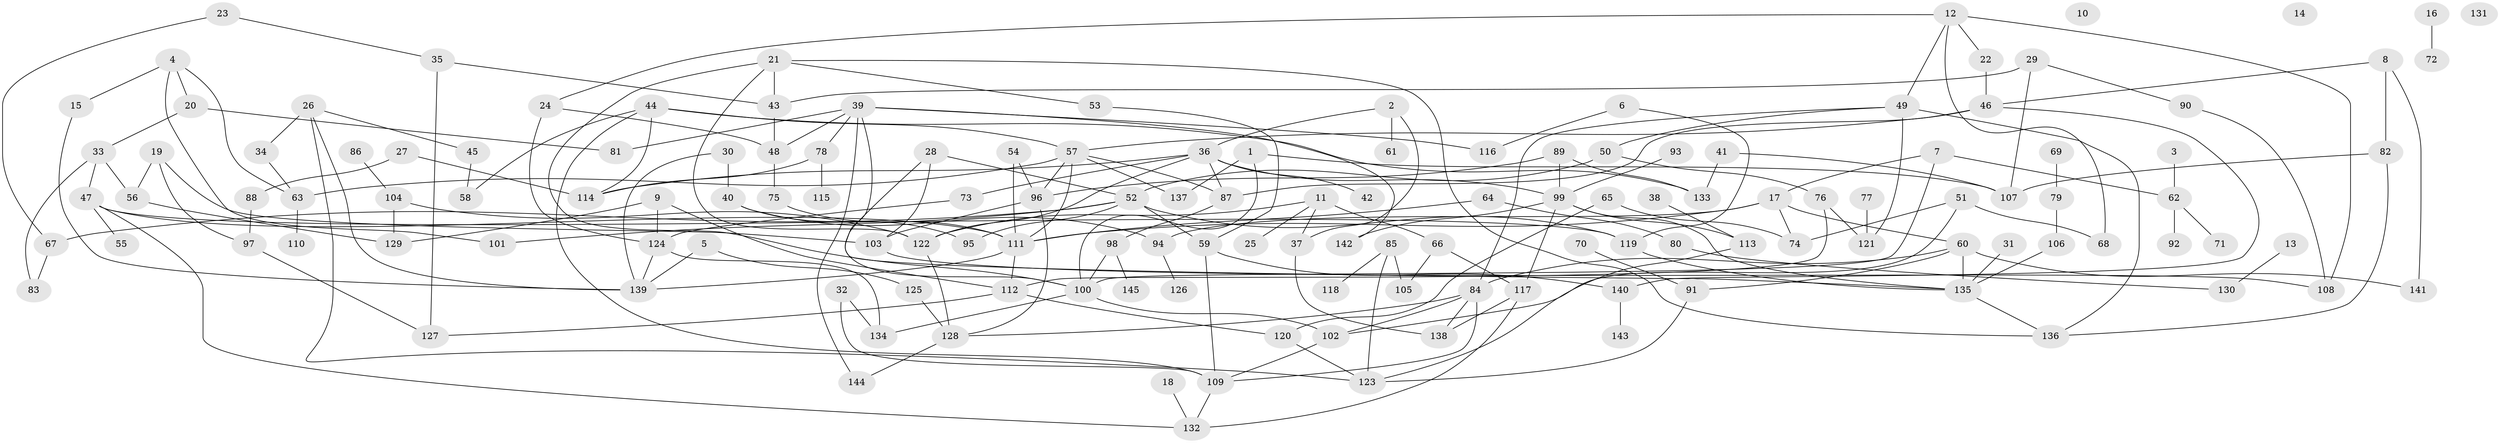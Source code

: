 // Generated by graph-tools (version 1.1) at 2025/33/03/09/25 02:33:49]
// undirected, 145 vertices, 215 edges
graph export_dot {
graph [start="1"]
  node [color=gray90,style=filled];
  1;
  2;
  3;
  4;
  5;
  6;
  7;
  8;
  9;
  10;
  11;
  12;
  13;
  14;
  15;
  16;
  17;
  18;
  19;
  20;
  21;
  22;
  23;
  24;
  25;
  26;
  27;
  28;
  29;
  30;
  31;
  32;
  33;
  34;
  35;
  36;
  37;
  38;
  39;
  40;
  41;
  42;
  43;
  44;
  45;
  46;
  47;
  48;
  49;
  50;
  51;
  52;
  53;
  54;
  55;
  56;
  57;
  58;
  59;
  60;
  61;
  62;
  63;
  64;
  65;
  66;
  67;
  68;
  69;
  70;
  71;
  72;
  73;
  74;
  75;
  76;
  77;
  78;
  79;
  80;
  81;
  82;
  83;
  84;
  85;
  86;
  87;
  88;
  89;
  90;
  91;
  92;
  93;
  94;
  95;
  96;
  97;
  98;
  99;
  100;
  101;
  102;
  103;
  104;
  105;
  106;
  107;
  108;
  109;
  110;
  111;
  112;
  113;
  114;
  115;
  116;
  117;
  118;
  119;
  120;
  121;
  122;
  123;
  124;
  125;
  126;
  127;
  128;
  129;
  130;
  131;
  132;
  133;
  134;
  135;
  136;
  137;
  138;
  139;
  140;
  141;
  142;
  143;
  144;
  145;
  1 -- 100;
  1 -- 107;
  1 -- 137;
  2 -- 36;
  2 -- 37;
  2 -- 61;
  3 -- 62;
  4 -- 15;
  4 -- 20;
  4 -- 63;
  4 -- 101;
  5 -- 125;
  5 -- 139;
  6 -- 116;
  6 -- 119;
  7 -- 17;
  7 -- 62;
  7 -- 100;
  8 -- 46;
  8 -- 82;
  8 -- 141;
  9 -- 112;
  9 -- 124;
  9 -- 129;
  11 -- 25;
  11 -- 37;
  11 -- 66;
  11 -- 122;
  12 -- 22;
  12 -- 24;
  12 -- 49;
  12 -- 68;
  12 -- 108;
  13 -- 130;
  15 -- 139;
  16 -- 72;
  17 -- 60;
  17 -- 74;
  17 -- 94;
  17 -- 111;
  18 -- 132;
  19 -- 56;
  19 -- 97;
  19 -- 103;
  20 -- 33;
  20 -- 81;
  21 -- 43;
  21 -- 53;
  21 -- 100;
  21 -- 122;
  21 -- 136;
  22 -- 46;
  23 -- 35;
  23 -- 67;
  24 -- 48;
  24 -- 124;
  26 -- 34;
  26 -- 45;
  26 -- 123;
  26 -- 139;
  27 -- 88;
  27 -- 114;
  28 -- 52;
  28 -- 100;
  28 -- 103;
  29 -- 43;
  29 -- 90;
  29 -- 107;
  30 -- 40;
  30 -- 139;
  31 -- 135;
  32 -- 109;
  32 -- 134;
  33 -- 47;
  33 -- 56;
  33 -- 83;
  34 -- 63;
  35 -- 43;
  35 -- 127;
  36 -- 42;
  36 -- 73;
  36 -- 87;
  36 -- 99;
  36 -- 114;
  36 -- 122;
  37 -- 138;
  38 -- 113;
  39 -- 48;
  39 -- 78;
  39 -- 81;
  39 -- 116;
  39 -- 135;
  39 -- 142;
  39 -- 144;
  40 -- 94;
  40 -- 95;
  41 -- 107;
  41 -- 133;
  43 -- 48;
  44 -- 57;
  44 -- 58;
  44 -- 109;
  44 -- 114;
  44 -- 133;
  45 -- 58;
  46 -- 57;
  46 -- 87;
  46 -- 140;
  47 -- 55;
  47 -- 111;
  47 -- 119;
  47 -- 132;
  48 -- 75;
  49 -- 50;
  49 -- 84;
  49 -- 121;
  49 -- 136;
  50 -- 52;
  50 -- 76;
  51 -- 68;
  51 -- 74;
  51 -- 102;
  52 -- 59;
  52 -- 67;
  52 -- 95;
  52 -- 101;
  52 -- 119;
  53 -- 59;
  54 -- 96;
  54 -- 111;
  56 -- 129;
  57 -- 63;
  57 -- 87;
  57 -- 96;
  57 -- 111;
  57 -- 137;
  59 -- 109;
  59 -- 140;
  60 -- 84;
  60 -- 91;
  60 -- 135;
  60 -- 141;
  62 -- 71;
  62 -- 92;
  63 -- 110;
  64 -- 80;
  64 -- 111;
  65 -- 74;
  65 -- 120;
  66 -- 105;
  66 -- 117;
  67 -- 83;
  69 -- 79;
  70 -- 91;
  73 -- 124;
  75 -- 111;
  76 -- 112;
  76 -- 121;
  77 -- 121;
  78 -- 114;
  78 -- 115;
  79 -- 106;
  80 -- 130;
  82 -- 107;
  82 -- 136;
  84 -- 102;
  84 -- 109;
  84 -- 128;
  84 -- 138;
  85 -- 105;
  85 -- 118;
  85 -- 123;
  86 -- 104;
  87 -- 98;
  88 -- 97;
  89 -- 96;
  89 -- 99;
  89 -- 133;
  90 -- 108;
  91 -- 123;
  93 -- 99;
  94 -- 126;
  96 -- 103;
  96 -- 128;
  97 -- 127;
  98 -- 100;
  98 -- 145;
  99 -- 113;
  99 -- 117;
  99 -- 135;
  99 -- 142;
  100 -- 102;
  100 -- 134;
  102 -- 109;
  103 -- 108;
  104 -- 122;
  104 -- 129;
  106 -- 135;
  109 -- 132;
  111 -- 112;
  111 -- 139;
  112 -- 120;
  112 -- 127;
  113 -- 123;
  117 -- 132;
  117 -- 138;
  119 -- 135;
  120 -- 123;
  122 -- 128;
  124 -- 134;
  124 -- 139;
  125 -- 128;
  128 -- 144;
  135 -- 136;
  140 -- 143;
}
